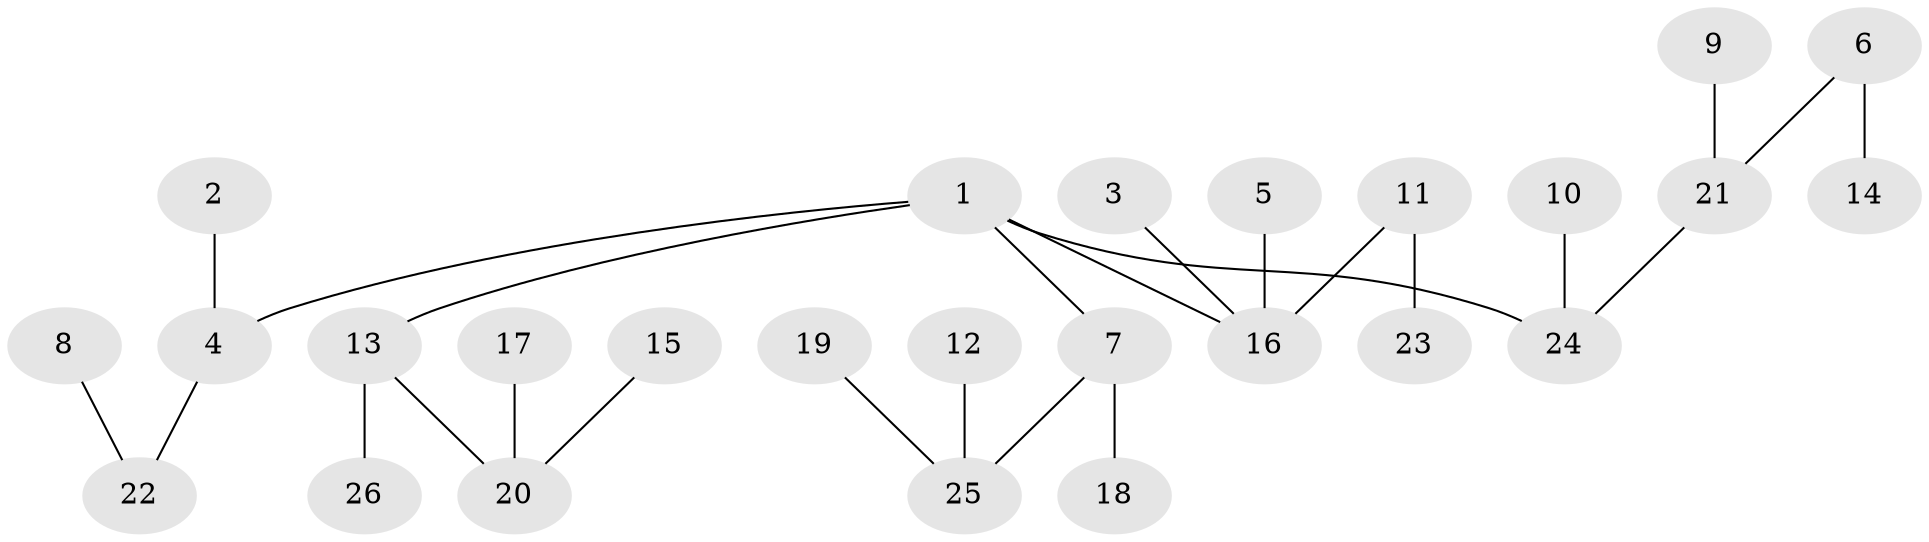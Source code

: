 // original degree distribution, {3: 0.1568627450980392, 4: 0.0784313725490196, 5: 0.0392156862745098, 1: 0.47058823529411764, 2: 0.2549019607843137}
// Generated by graph-tools (version 1.1) at 2025/50/03/09/25 03:50:24]
// undirected, 26 vertices, 25 edges
graph export_dot {
graph [start="1"]
  node [color=gray90,style=filled];
  1;
  2;
  3;
  4;
  5;
  6;
  7;
  8;
  9;
  10;
  11;
  12;
  13;
  14;
  15;
  16;
  17;
  18;
  19;
  20;
  21;
  22;
  23;
  24;
  25;
  26;
  1 -- 4 [weight=1.0];
  1 -- 7 [weight=1.0];
  1 -- 13 [weight=1.0];
  1 -- 16 [weight=1.0];
  1 -- 24 [weight=1.0];
  2 -- 4 [weight=1.0];
  3 -- 16 [weight=1.0];
  4 -- 22 [weight=1.0];
  5 -- 16 [weight=1.0];
  6 -- 14 [weight=1.0];
  6 -- 21 [weight=1.0];
  7 -- 18 [weight=1.0];
  7 -- 25 [weight=1.0];
  8 -- 22 [weight=1.0];
  9 -- 21 [weight=1.0];
  10 -- 24 [weight=1.0];
  11 -- 16 [weight=1.0];
  11 -- 23 [weight=1.0];
  12 -- 25 [weight=1.0];
  13 -- 20 [weight=1.0];
  13 -- 26 [weight=1.0];
  15 -- 20 [weight=1.0];
  17 -- 20 [weight=1.0];
  19 -- 25 [weight=1.0];
  21 -- 24 [weight=1.0];
}

